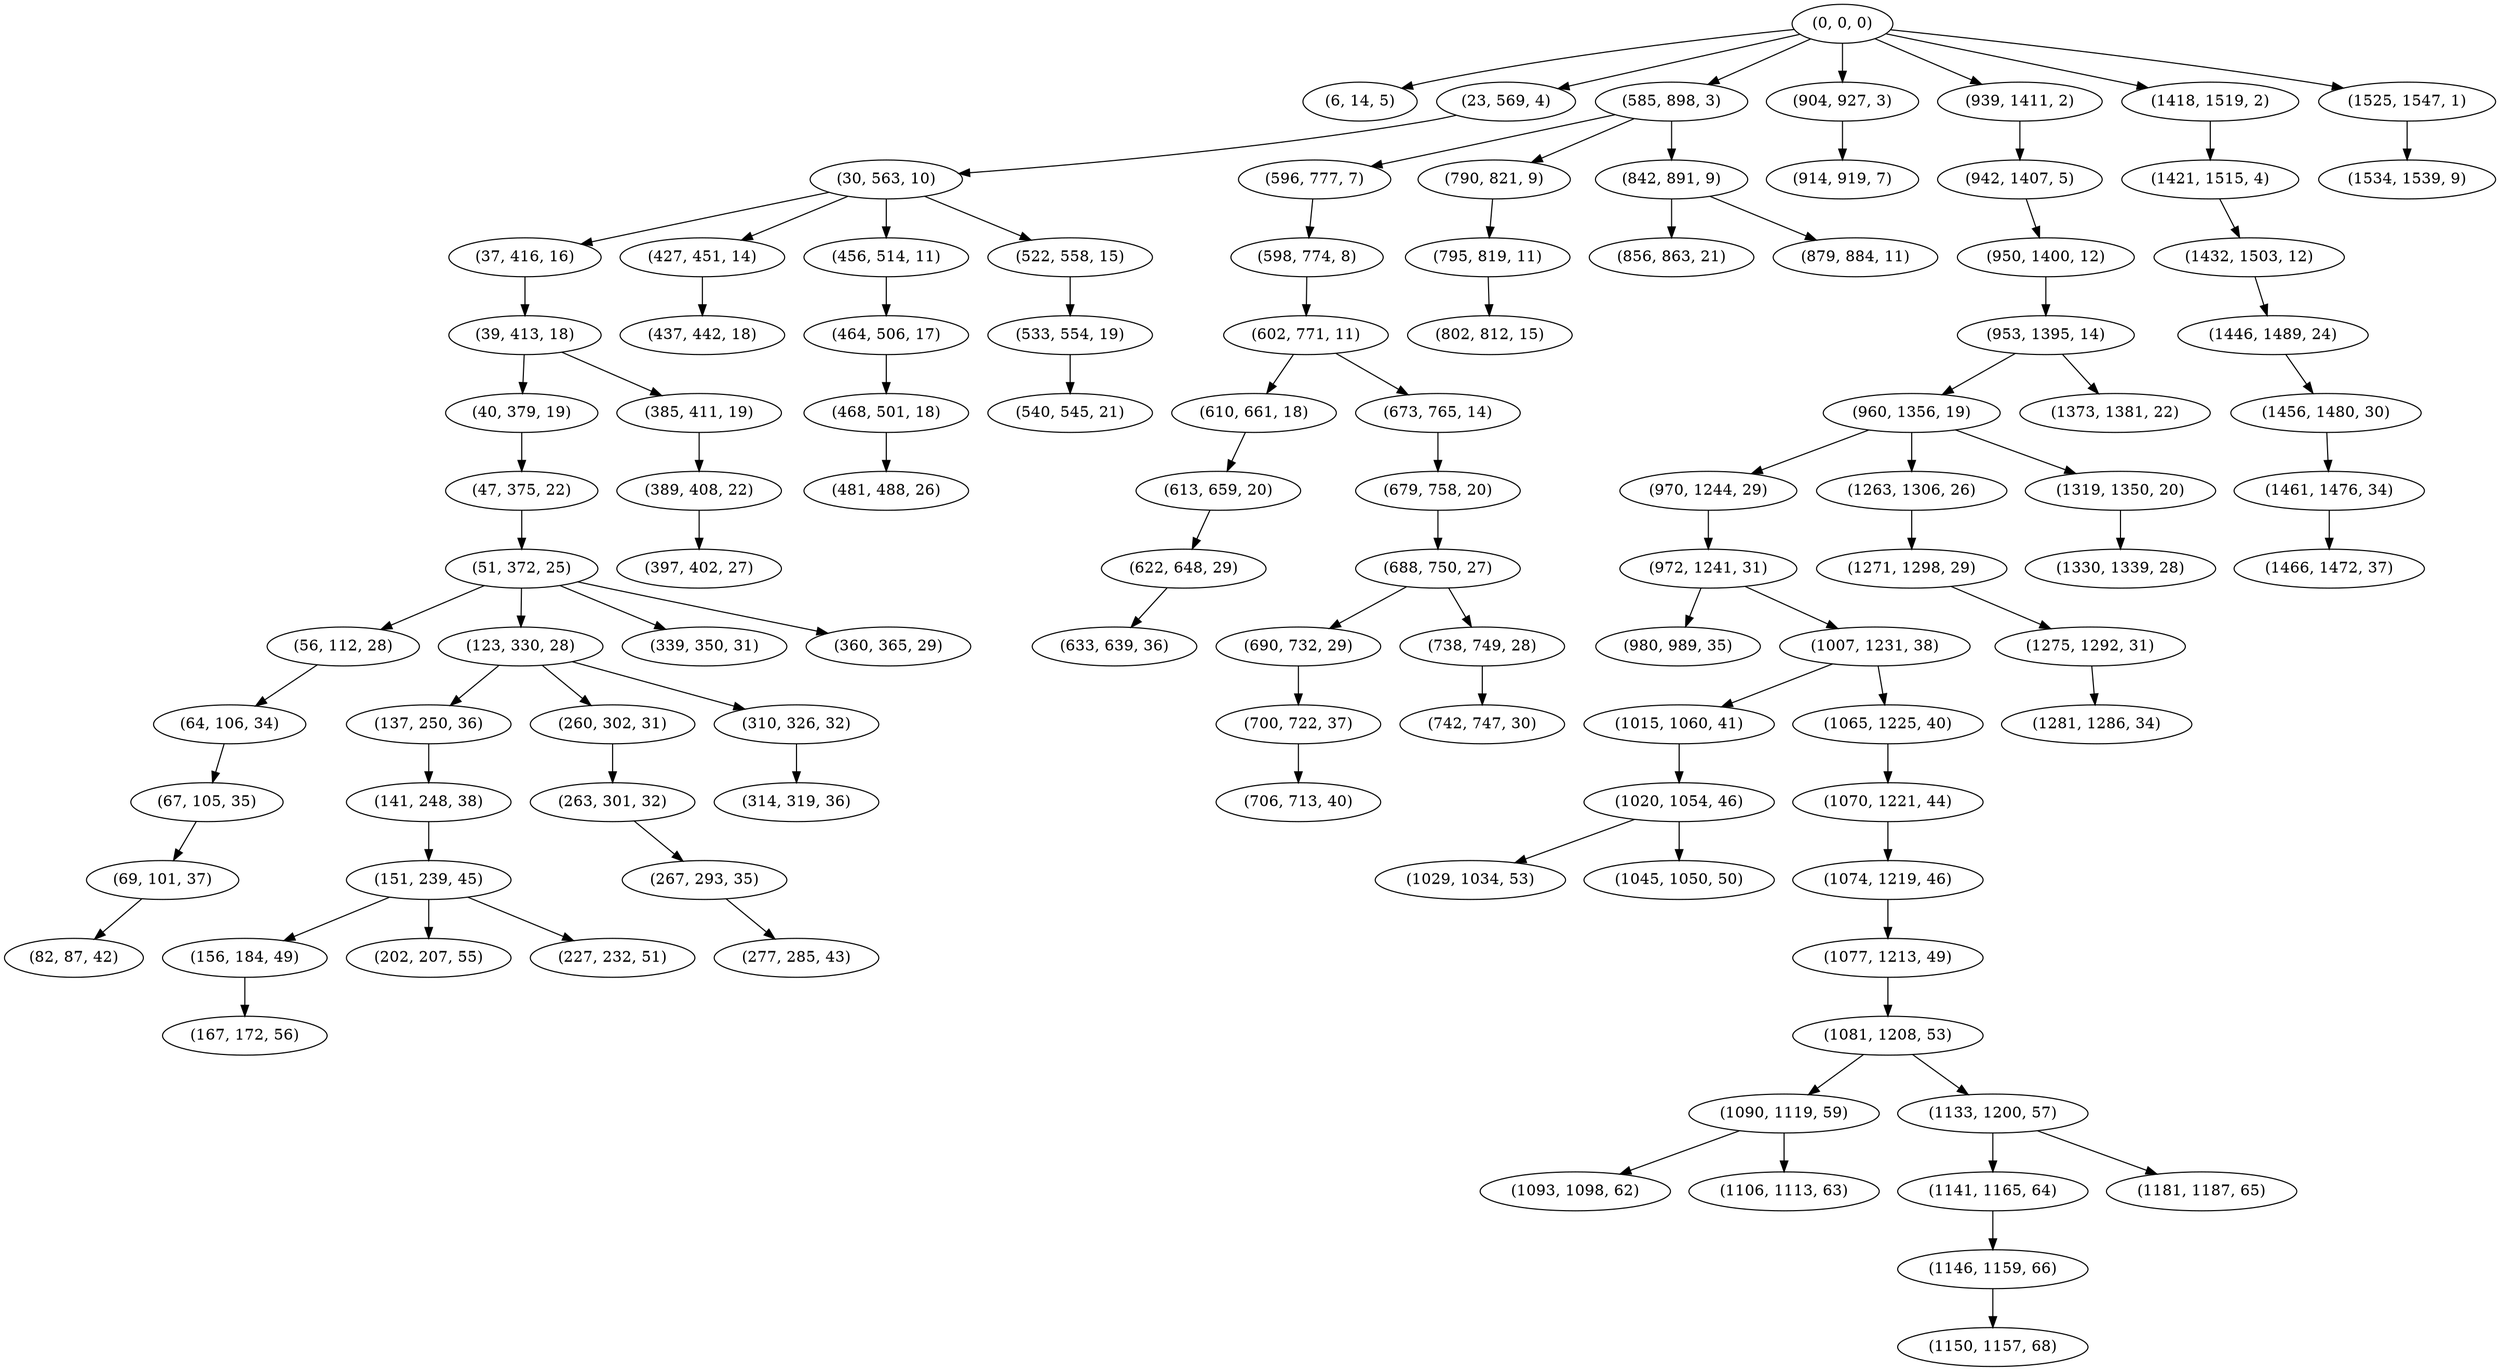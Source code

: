 digraph tree {
    "(0, 0, 0)";
    "(6, 14, 5)";
    "(23, 569, 4)";
    "(30, 563, 10)";
    "(37, 416, 16)";
    "(39, 413, 18)";
    "(40, 379, 19)";
    "(47, 375, 22)";
    "(51, 372, 25)";
    "(56, 112, 28)";
    "(64, 106, 34)";
    "(67, 105, 35)";
    "(69, 101, 37)";
    "(82, 87, 42)";
    "(123, 330, 28)";
    "(137, 250, 36)";
    "(141, 248, 38)";
    "(151, 239, 45)";
    "(156, 184, 49)";
    "(167, 172, 56)";
    "(202, 207, 55)";
    "(227, 232, 51)";
    "(260, 302, 31)";
    "(263, 301, 32)";
    "(267, 293, 35)";
    "(277, 285, 43)";
    "(310, 326, 32)";
    "(314, 319, 36)";
    "(339, 350, 31)";
    "(360, 365, 29)";
    "(385, 411, 19)";
    "(389, 408, 22)";
    "(397, 402, 27)";
    "(427, 451, 14)";
    "(437, 442, 18)";
    "(456, 514, 11)";
    "(464, 506, 17)";
    "(468, 501, 18)";
    "(481, 488, 26)";
    "(522, 558, 15)";
    "(533, 554, 19)";
    "(540, 545, 21)";
    "(585, 898, 3)";
    "(596, 777, 7)";
    "(598, 774, 8)";
    "(602, 771, 11)";
    "(610, 661, 18)";
    "(613, 659, 20)";
    "(622, 648, 29)";
    "(633, 639, 36)";
    "(673, 765, 14)";
    "(679, 758, 20)";
    "(688, 750, 27)";
    "(690, 732, 29)";
    "(700, 722, 37)";
    "(706, 713, 40)";
    "(738, 749, 28)";
    "(742, 747, 30)";
    "(790, 821, 9)";
    "(795, 819, 11)";
    "(802, 812, 15)";
    "(842, 891, 9)";
    "(856, 863, 21)";
    "(879, 884, 11)";
    "(904, 927, 3)";
    "(914, 919, 7)";
    "(939, 1411, 2)";
    "(942, 1407, 5)";
    "(950, 1400, 12)";
    "(953, 1395, 14)";
    "(960, 1356, 19)";
    "(970, 1244, 29)";
    "(972, 1241, 31)";
    "(980, 989, 35)";
    "(1007, 1231, 38)";
    "(1015, 1060, 41)";
    "(1020, 1054, 46)";
    "(1029, 1034, 53)";
    "(1045, 1050, 50)";
    "(1065, 1225, 40)";
    "(1070, 1221, 44)";
    "(1074, 1219, 46)";
    "(1077, 1213, 49)";
    "(1081, 1208, 53)";
    "(1090, 1119, 59)";
    "(1093, 1098, 62)";
    "(1106, 1113, 63)";
    "(1133, 1200, 57)";
    "(1141, 1165, 64)";
    "(1146, 1159, 66)";
    "(1150, 1157, 68)";
    "(1181, 1187, 65)";
    "(1263, 1306, 26)";
    "(1271, 1298, 29)";
    "(1275, 1292, 31)";
    "(1281, 1286, 34)";
    "(1319, 1350, 20)";
    "(1330, 1339, 28)";
    "(1373, 1381, 22)";
    "(1418, 1519, 2)";
    "(1421, 1515, 4)";
    "(1432, 1503, 12)";
    "(1446, 1489, 24)";
    "(1456, 1480, 30)";
    "(1461, 1476, 34)";
    "(1466, 1472, 37)";
    "(1525, 1547, 1)";
    "(1534, 1539, 9)";
    "(0, 0, 0)" -> "(6, 14, 5)";
    "(0, 0, 0)" -> "(23, 569, 4)";
    "(0, 0, 0)" -> "(585, 898, 3)";
    "(0, 0, 0)" -> "(904, 927, 3)";
    "(0, 0, 0)" -> "(939, 1411, 2)";
    "(0, 0, 0)" -> "(1418, 1519, 2)";
    "(0, 0, 0)" -> "(1525, 1547, 1)";
    "(23, 569, 4)" -> "(30, 563, 10)";
    "(30, 563, 10)" -> "(37, 416, 16)";
    "(30, 563, 10)" -> "(427, 451, 14)";
    "(30, 563, 10)" -> "(456, 514, 11)";
    "(30, 563, 10)" -> "(522, 558, 15)";
    "(37, 416, 16)" -> "(39, 413, 18)";
    "(39, 413, 18)" -> "(40, 379, 19)";
    "(39, 413, 18)" -> "(385, 411, 19)";
    "(40, 379, 19)" -> "(47, 375, 22)";
    "(47, 375, 22)" -> "(51, 372, 25)";
    "(51, 372, 25)" -> "(56, 112, 28)";
    "(51, 372, 25)" -> "(123, 330, 28)";
    "(51, 372, 25)" -> "(339, 350, 31)";
    "(51, 372, 25)" -> "(360, 365, 29)";
    "(56, 112, 28)" -> "(64, 106, 34)";
    "(64, 106, 34)" -> "(67, 105, 35)";
    "(67, 105, 35)" -> "(69, 101, 37)";
    "(69, 101, 37)" -> "(82, 87, 42)";
    "(123, 330, 28)" -> "(137, 250, 36)";
    "(123, 330, 28)" -> "(260, 302, 31)";
    "(123, 330, 28)" -> "(310, 326, 32)";
    "(137, 250, 36)" -> "(141, 248, 38)";
    "(141, 248, 38)" -> "(151, 239, 45)";
    "(151, 239, 45)" -> "(156, 184, 49)";
    "(151, 239, 45)" -> "(202, 207, 55)";
    "(151, 239, 45)" -> "(227, 232, 51)";
    "(156, 184, 49)" -> "(167, 172, 56)";
    "(260, 302, 31)" -> "(263, 301, 32)";
    "(263, 301, 32)" -> "(267, 293, 35)";
    "(267, 293, 35)" -> "(277, 285, 43)";
    "(310, 326, 32)" -> "(314, 319, 36)";
    "(385, 411, 19)" -> "(389, 408, 22)";
    "(389, 408, 22)" -> "(397, 402, 27)";
    "(427, 451, 14)" -> "(437, 442, 18)";
    "(456, 514, 11)" -> "(464, 506, 17)";
    "(464, 506, 17)" -> "(468, 501, 18)";
    "(468, 501, 18)" -> "(481, 488, 26)";
    "(522, 558, 15)" -> "(533, 554, 19)";
    "(533, 554, 19)" -> "(540, 545, 21)";
    "(585, 898, 3)" -> "(596, 777, 7)";
    "(585, 898, 3)" -> "(790, 821, 9)";
    "(585, 898, 3)" -> "(842, 891, 9)";
    "(596, 777, 7)" -> "(598, 774, 8)";
    "(598, 774, 8)" -> "(602, 771, 11)";
    "(602, 771, 11)" -> "(610, 661, 18)";
    "(602, 771, 11)" -> "(673, 765, 14)";
    "(610, 661, 18)" -> "(613, 659, 20)";
    "(613, 659, 20)" -> "(622, 648, 29)";
    "(622, 648, 29)" -> "(633, 639, 36)";
    "(673, 765, 14)" -> "(679, 758, 20)";
    "(679, 758, 20)" -> "(688, 750, 27)";
    "(688, 750, 27)" -> "(690, 732, 29)";
    "(688, 750, 27)" -> "(738, 749, 28)";
    "(690, 732, 29)" -> "(700, 722, 37)";
    "(700, 722, 37)" -> "(706, 713, 40)";
    "(738, 749, 28)" -> "(742, 747, 30)";
    "(790, 821, 9)" -> "(795, 819, 11)";
    "(795, 819, 11)" -> "(802, 812, 15)";
    "(842, 891, 9)" -> "(856, 863, 21)";
    "(842, 891, 9)" -> "(879, 884, 11)";
    "(904, 927, 3)" -> "(914, 919, 7)";
    "(939, 1411, 2)" -> "(942, 1407, 5)";
    "(942, 1407, 5)" -> "(950, 1400, 12)";
    "(950, 1400, 12)" -> "(953, 1395, 14)";
    "(953, 1395, 14)" -> "(960, 1356, 19)";
    "(953, 1395, 14)" -> "(1373, 1381, 22)";
    "(960, 1356, 19)" -> "(970, 1244, 29)";
    "(960, 1356, 19)" -> "(1263, 1306, 26)";
    "(960, 1356, 19)" -> "(1319, 1350, 20)";
    "(970, 1244, 29)" -> "(972, 1241, 31)";
    "(972, 1241, 31)" -> "(980, 989, 35)";
    "(972, 1241, 31)" -> "(1007, 1231, 38)";
    "(1007, 1231, 38)" -> "(1015, 1060, 41)";
    "(1007, 1231, 38)" -> "(1065, 1225, 40)";
    "(1015, 1060, 41)" -> "(1020, 1054, 46)";
    "(1020, 1054, 46)" -> "(1029, 1034, 53)";
    "(1020, 1054, 46)" -> "(1045, 1050, 50)";
    "(1065, 1225, 40)" -> "(1070, 1221, 44)";
    "(1070, 1221, 44)" -> "(1074, 1219, 46)";
    "(1074, 1219, 46)" -> "(1077, 1213, 49)";
    "(1077, 1213, 49)" -> "(1081, 1208, 53)";
    "(1081, 1208, 53)" -> "(1090, 1119, 59)";
    "(1081, 1208, 53)" -> "(1133, 1200, 57)";
    "(1090, 1119, 59)" -> "(1093, 1098, 62)";
    "(1090, 1119, 59)" -> "(1106, 1113, 63)";
    "(1133, 1200, 57)" -> "(1141, 1165, 64)";
    "(1133, 1200, 57)" -> "(1181, 1187, 65)";
    "(1141, 1165, 64)" -> "(1146, 1159, 66)";
    "(1146, 1159, 66)" -> "(1150, 1157, 68)";
    "(1263, 1306, 26)" -> "(1271, 1298, 29)";
    "(1271, 1298, 29)" -> "(1275, 1292, 31)";
    "(1275, 1292, 31)" -> "(1281, 1286, 34)";
    "(1319, 1350, 20)" -> "(1330, 1339, 28)";
    "(1418, 1519, 2)" -> "(1421, 1515, 4)";
    "(1421, 1515, 4)" -> "(1432, 1503, 12)";
    "(1432, 1503, 12)" -> "(1446, 1489, 24)";
    "(1446, 1489, 24)" -> "(1456, 1480, 30)";
    "(1456, 1480, 30)" -> "(1461, 1476, 34)";
    "(1461, 1476, 34)" -> "(1466, 1472, 37)";
    "(1525, 1547, 1)" -> "(1534, 1539, 9)";
}
